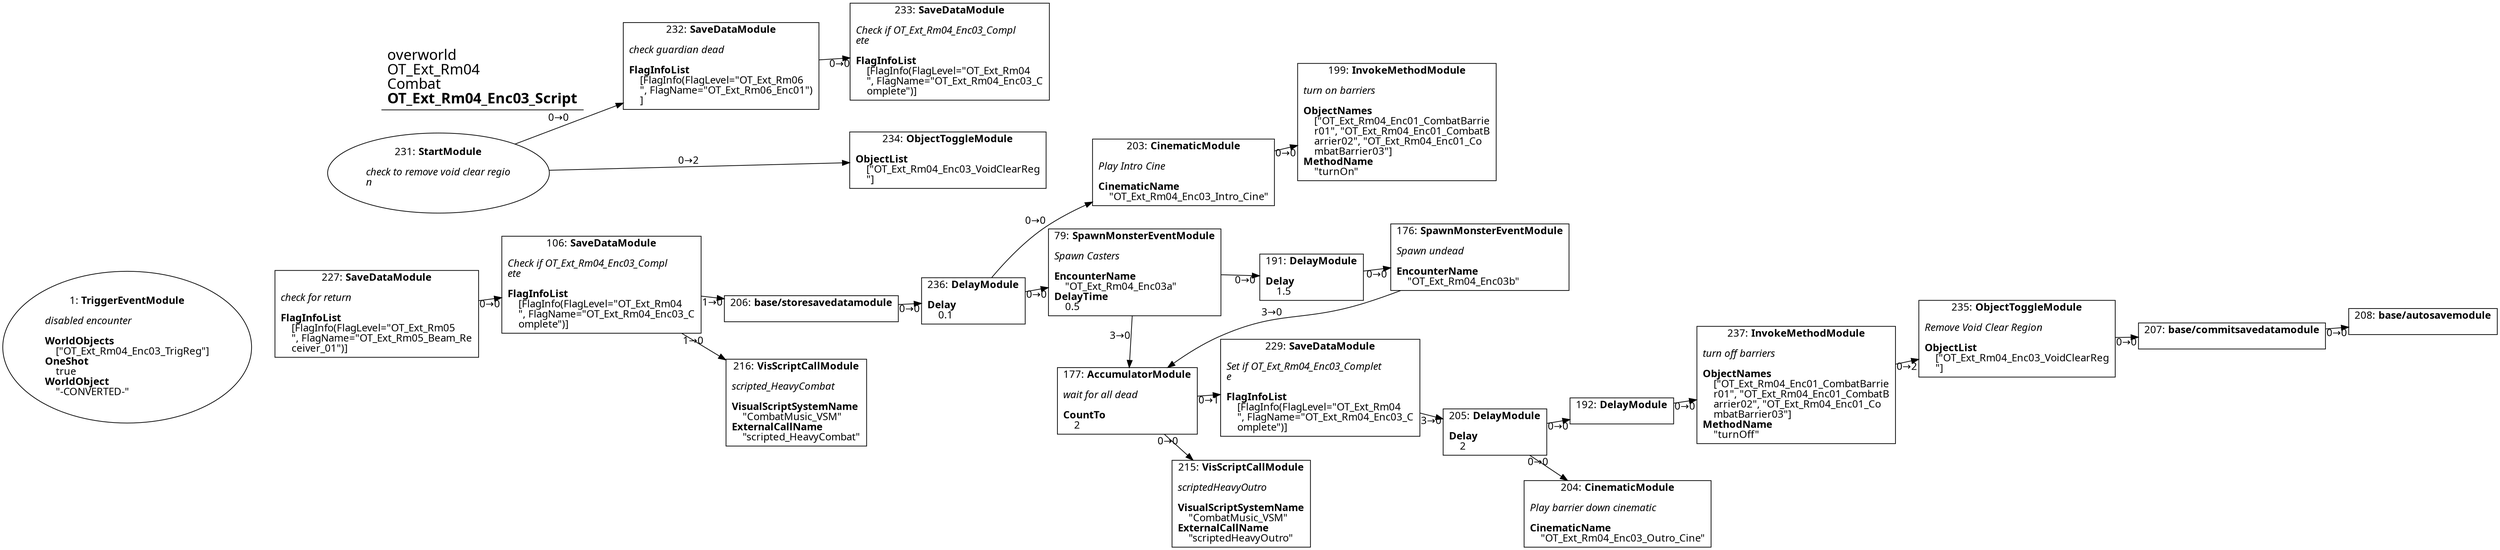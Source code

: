 digraph {
    layout = fdp;
    overlap = prism;
    sep = "+16";
    splines = spline;

    node [ shape = box ];

    graph [ fontname = "Segoe UI" ];
    node [ fontname = "Segoe UI" ];
    edge [ fontname = "Segoe UI" ];

    1 [ label = <1: <b>TriggerEventModule</b><br/><br/><i>disabled encounter<br align="left"/></i><br align="left"/><b>WorldObjects</b><br align="left"/>    [&quot;OT_Ext_Rm04_Enc03_TrigReg&quot;]<br align="left"/><b>OneShot</b><br align="left"/>    true<br align="left"/><b>WorldObject</b><br align="left"/>    &quot;-CONVERTED-&quot;<br align="left"/>> ];
    1 [ shape = oval ]
    1 [ pos = "-0.513,-2.321!" ];

    79 [ label = <79: <b>SpawnMonsterEventModule</b><br/><br/><i>Spawn Casters<br align="left"/></i><br align="left"/><b>EncounterName</b><br align="left"/>    &quot;OT_Ext_Rm04_Enc03a&quot;<br align="left"/><b>DelayTime</b><br align="left"/>    0.5<br align="left"/>> ];
    79 [ pos = "0.777,-2.344!" ];
    79 -> 191 [ label = "0→0" ];
    79 -> 177 [ label = "3→0" ];

    106 [ label = <106: <b>SaveDataModule</b><br/><br/><i>Check if OT_Ext_Rm04_Enc03_Compl<br align="left"/>ete<br align="left"/></i><br align="left"/><b>FlagInfoList</b><br align="left"/>    [FlagInfo(FlagLevel=&quot;OT_Ext_Rm04<br align="left"/>    &quot;, FlagName=&quot;OT_Ext_Rm04_Enc03_C<br align="left"/>    omplete&quot;)]<br align="left"/>> ];
    106 [ pos = "0.025,-2.321!" ];
    106 -> 206 [ label = "1→0" ];
    106 -> 216 [ label = "1→0" ];

    176 [ label = <176: <b>SpawnMonsterEventModule</b><br/><br/><i>Spawn undead<br align="left"/></i><br align="left"/><b>EncounterName</b><br align="left"/>    &quot;OT_Ext_Rm04_Enc03b&quot;<br align="left"/>> ];
    176 [ pos = "1.327,-2.344!" ];
    176 -> 177 [ label = "3→0" ];

    177 [ label = <177: <b>AccumulatorModule</b><br/><br/><i>wait for all dead<br align="left"/></i><br align="left"/><b>CountTo</b><br align="left"/>    2<br align="left"/>> ];
    177 [ pos = "1.6450001,-2.8390002!" ];
    177 -> 215 [ label = "0→0" ];
    177 -> 229 [ label = "0→1" ];

    191 [ label = <191: <b>DelayModule</b><br/><br/><b>Delay</b><br align="left"/>    1.5<br align="left"/>> ];
    191 [ pos = "1.09,-2.344!" ];
    191 -> 176 [ label = "0→0" ];

    192 [ label = <192: <b>DelayModule</b><br/><br/>> ];
    192 [ pos = "2.3140001,-2.8620002!" ];
    192 -> 237 [ label = "0→0" ];

    199 [ label = <199: <b>InvokeMethodModule</b><br/><br/><i>turn on barriers<br align="left"/></i><br align="left"/><b>ObjectNames</b><br align="left"/>    [&quot;OT_Ext_Rm04_Enc01_CombatBarrie<br align="left"/>    r01&quot;, &quot;OT_Ext_Rm04_Enc01_CombatB<br align="left"/>    arrier02&quot;, &quot;OT_Ext_Rm04_Enc01_Co<br align="left"/>    mbatBarrier03&quot;]<br align="left"/><b>MethodName</b><br align="left"/>    &quot;turnOn&quot;<br align="left"/>> ];
    199 [ pos = "1.024,-2.1090002!" ];

    203 [ label = <203: <b>CinematicModule</b><br/><br/><i>Play Intro Cine<br align="left"/></i><br align="left"/><b>CinematicName</b><br align="left"/>    &quot;OT_Ext_Rm04_Enc03_Intro_Cine&quot;<br align="left"/>> ];
    203 [ pos = "0.777,-2.1090002!" ];
    203 -> 199 [ label = "0→0" ];

    204 [ label = <204: <b>CinematicModule</b><br/><br/><i>Play barrier down cinematic<br align="left"/></i><br align="left"/><b>CinematicName</b><br align="left"/>    &quot;OT_Ext_Rm04_Enc03_Outro_Cine&quot;<br align="left"/>> ];
    204 [ pos = "2.3140001,-3.065!" ];

    205 [ label = <205: <b>DelayModule</b><br/><br/><b>Delay</b><br align="left"/>    2<br align="left"/>> ];
    205 [ pos = "2.1130002,-2.8620002!" ];
    205 -> 192 [ label = "0→0" ];
    205 -> 204 [ label = "0→0" ];

    206 [ label = <206: <b>base/storesavedatamodule</b><br/><br/>> ];
    206 [ pos = "0.26700002,-2.344!" ];
    206 -> 236 [ label = "0→0" ];

    207 [ label = <207: <b>base/commitsavedatamodule</b><br/><br/>> ];
    207 [ pos = "2.993,-2.8160002!" ];
    207 -> 208 [ label = "0→0" ];

    208 [ label = <208: <b>base/autosavemodule</b><br/><br/>> ];
    208 [ pos = "3.2370002,-2.8160002!" ];

    215 [ label = <215: <b>VisScriptCallModule</b><br/><br/><i>scriptedHeavyOutro<br align="left"/></i><br align="left"/><b>VisualScriptSystemName</b><br align="left"/>    &quot;CombatMusic_VSM&quot;<br align="left"/><b>ExternalCallName</b><br align="left"/>    &quot;scriptedHeavyOutro&quot;<br align="left"/>> ];
    215 [ pos = "1.886,-2.9940002!" ];

    216 [ label = <216: <b>VisScriptCallModule</b><br/><br/><i>scripted_HeavyCombat<br align="left"/></i><br align="left"/><b>VisualScriptSystemName</b><br align="left"/>    &quot;CombatMusic_VSM&quot;<br align="left"/><b>ExternalCallName</b><br align="left"/>    &quot;scripted_HeavyCombat&quot;<br align="left"/>> ];
    216 [ pos = "0.26900002,-2.4480002!" ];

    227 [ label = <227: <b>SaveDataModule</b><br/><br/><i>check for return<br align="left"/></i><br align="left"/><b>FlagInfoList</b><br align="left"/>    [FlagInfo(FlagLevel=&quot;OT_Ext_Rm05<br align="left"/>    &quot;, FlagName=&quot;OT_Ext_Rm05_Beam_Re<br align="left"/>    ceiver_01&quot;)]<br align="left"/>> ];
    227 [ pos = "-0.22900002,-2.321!" ];
    227 -> 106 [ label = "0→0" ];

    229 [ label = <229: <b>SaveDataModule</b><br/><br/><i>Set if OT_Ext_Rm04_Enc03_Complet<br align="left"/>e<br align="left"/></i><br align="left"/><b>FlagInfoList</b><br align="left"/>    [FlagInfo(FlagLevel=&quot;OT_Ext_Rm04<br align="left"/>    &quot;, FlagName=&quot;OT_Ext_Rm04_Enc03_C<br align="left"/>    omplete&quot;)]<br align="left"/>> ];
    229 [ pos = "1.8870001,-2.8160002!" ];
    229 -> 205 [ label = "3→0" ];

    231 [ label = <231: <b>StartModule</b><br/><br/><i>check to remove void clear regio<br align="left"/>n<br align="left"/></i><br align="left"/>> ];
    231 [ shape = oval ]
    231 [ pos = "-0.51600003,-1.6930001!" ];
    231 -> 232 [ label = "0→0" ];
    231 -> 234 [ label = "0→2" ];

    232 [ label = <232: <b>SaveDataModule</b><br/><br/><i>check guardian dead<br align="left"/></i><br align="left"/><b>FlagInfoList</b><br align="left"/>    [FlagInfo(FlagLevel=&quot;OT_Ext_Rm06<br align="left"/>    &quot;, FlagName=&quot;OT_Ext_Rm06_Enc01&quot;)<br align="left"/>    ]<br align="left"/>> ];
    232 [ pos = "-0.25500003,-1.503!" ];
    232 -> 233 [ label = "0→0" ];

    233 [ label = <233: <b>SaveDataModule</b><br/><br/><i>Check if OT_Ext_Rm04_Enc03_Compl<br align="left"/>ete<br align="left"/></i><br align="left"/><b>FlagInfoList</b><br align="left"/>    [FlagInfo(FlagLevel=&quot;OT_Ext_Rm04<br align="left"/>    &quot;, FlagName=&quot;OT_Ext_Rm04_Enc03_C<br align="left"/>    omplete&quot;)]<br align="left"/>> ];
    233 [ pos = "0.011000001,-1.503!" ];

    234 [ label = <234: <b>ObjectToggleModule</b><br/><br/><b>ObjectList</b><br align="left"/>    [&quot;OT_Ext_Rm04_Enc03_VoidClearReg<br align="left"/>    &quot;]<br align="left"/>> ];
    234 [ pos = "0.22500001,-1.7950001!" ];

    235 [ label = <235: <b>ObjectToggleModule</b><br/><br/><i>Remove Void Clear Region<br align="left"/></i><br align="left"/><b>ObjectList</b><br align="left"/>    [&quot;OT_Ext_Rm04_Enc03_VoidClearReg<br align="left"/>    &quot;]<br align="left"/>> ];
    235 [ pos = "2.7380002,-2.8160002!" ];
    235 -> 207 [ label = "0→0" ];

    236 [ label = <236: <b>DelayModule</b><br/><br/><b>Delay</b><br align="left"/>    0.1<br align="left"/>> ];
    236 [ pos = "0.485,-2.344!" ];
    236 -> 79 [ label = "0→0" ];
    236 -> 203 [ label = "0→0" ];

    237 [ label = <237: <b>InvokeMethodModule</b><br/><br/><i>turn off barriers<br align="left"/></i><br align="left"/><b>ObjectNames</b><br align="left"/>    [&quot;OT_Ext_Rm04_Enc01_CombatBarrie<br align="left"/>    r01&quot;, &quot;OT_Ext_Rm04_Enc01_CombatB<br align="left"/>    arrier02&quot;, &quot;OT_Ext_Rm04_Enc01_Co<br align="left"/>    mbatBarrier03&quot;]<br align="left"/><b>MethodName</b><br align="left"/>    &quot;turnOff&quot;<br align="left"/>> ];
    237 [ pos = "2.5110002,-2.8620002!" ];
    237 -> 235 [ label = "0→2" ];

    title [ pos = "-0.517,-1.5020001!" ];
    title [ shape = underline ];
    title [ label = <<font point-size="20">overworld<br align="left"/>OT_Ext_Rm04<br align="left"/>Combat<br align="left"/><b>OT_Ext_Rm04_Enc03_Script</b><br align="left"/></font>> ];
}
